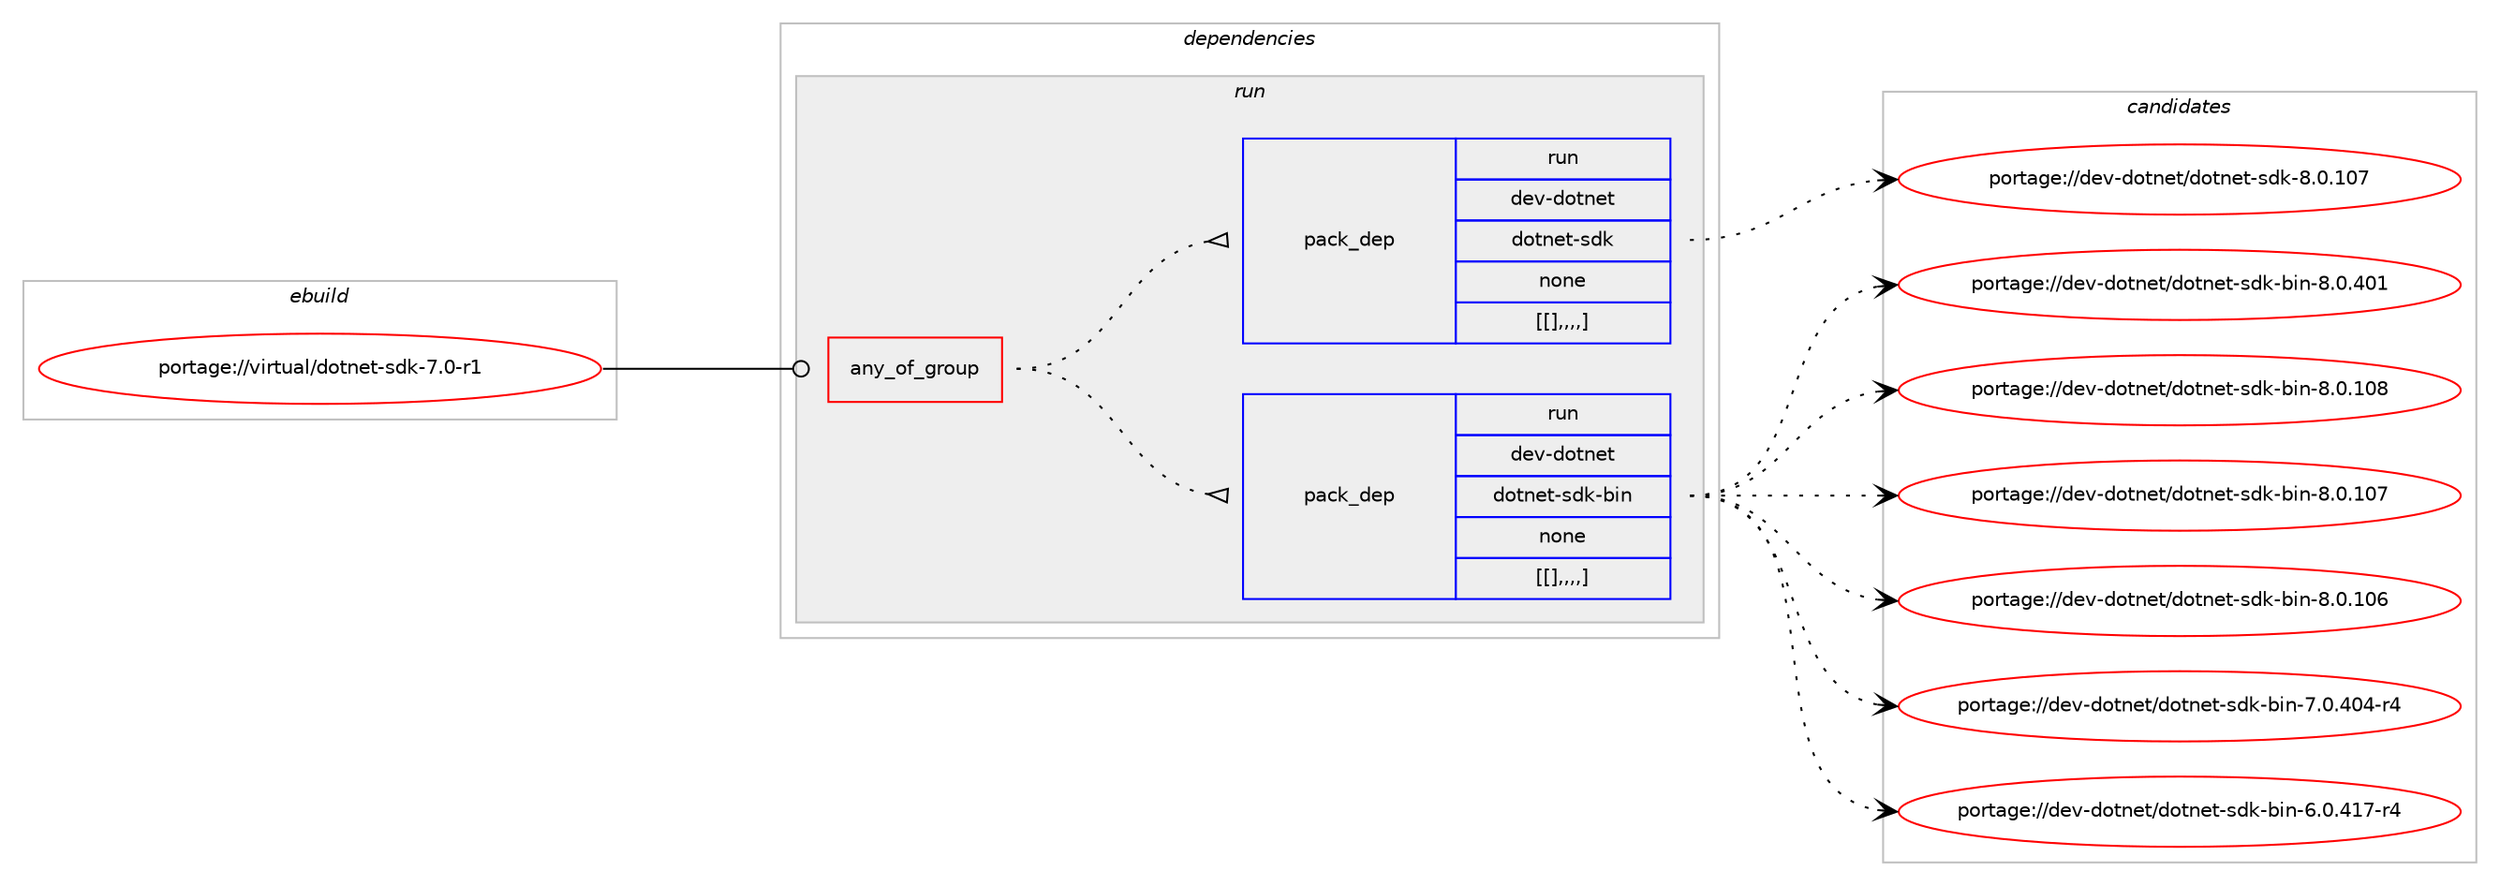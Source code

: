 digraph prolog {

# *************
# Graph options
# *************

newrank=true;
concentrate=true;
compound=true;
graph [rankdir=LR,fontname=Helvetica,fontsize=10,ranksep=1.5];#, ranksep=2.5, nodesep=0.2];
edge  [arrowhead=vee];
node  [fontname=Helvetica,fontsize=10];

# **********
# The ebuild
# **********

subgraph cluster_leftcol {
color=gray;
label=<<i>ebuild</i>>;
id [label="portage://virtual/dotnet-sdk-7.0-r1", color=red, width=4, href="../virtual/dotnet-sdk-7.0-r1.svg"];
}

# ****************
# The dependencies
# ****************

subgraph cluster_midcol {
color=gray;
label=<<i>dependencies</i>>;
subgraph cluster_compile {
fillcolor="#eeeeee";
style=filled;
label=<<i>compile</i>>;
}
subgraph cluster_compileandrun {
fillcolor="#eeeeee";
style=filled;
label=<<i>compile and run</i>>;
}
subgraph cluster_run {
fillcolor="#eeeeee";
style=filled;
label=<<i>run</i>>;
subgraph any2845 {
dependency457344 [label=<<TABLE BORDER="0" CELLBORDER="1" CELLSPACING="0" CELLPADDING="4"><TR><TD CELLPADDING="10">any_of_group</TD></TR></TABLE>>, shape=none, color=red];subgraph pack330652 {
dependency457345 [label=<<TABLE BORDER="0" CELLBORDER="1" CELLSPACING="0" CELLPADDING="4" WIDTH="220"><TR><TD ROWSPAN="6" CELLPADDING="30">pack_dep</TD></TR><TR><TD WIDTH="110">run</TD></TR><TR><TD>dev-dotnet</TD></TR><TR><TD>dotnet-sdk-bin</TD></TR><TR><TD>none</TD></TR><TR><TD>[[],,,,]</TD></TR></TABLE>>, shape=none, color=blue];
}
dependency457344:e -> dependency457345:w [weight=20,style="dotted",arrowhead="oinv"];
subgraph pack330653 {
dependency457346 [label=<<TABLE BORDER="0" CELLBORDER="1" CELLSPACING="0" CELLPADDING="4" WIDTH="220"><TR><TD ROWSPAN="6" CELLPADDING="30">pack_dep</TD></TR><TR><TD WIDTH="110">run</TD></TR><TR><TD>dev-dotnet</TD></TR><TR><TD>dotnet-sdk</TD></TR><TR><TD>none</TD></TR><TR><TD>[[],,,,]</TD></TR></TABLE>>, shape=none, color=blue];
}
dependency457344:e -> dependency457346:w [weight=20,style="dotted",arrowhead="oinv"];
}
id:e -> dependency457344:w [weight=20,style="solid",arrowhead="odot"];
}
}

# **************
# The candidates
# **************

subgraph cluster_choices {
rank=same;
color=gray;
label=<<i>candidates</i>>;

subgraph choice330652 {
color=black;
nodesep=1;
choice10010111845100111116110101116471001111161101011164511510010745981051104556464846524849 [label="portage://dev-dotnet/dotnet-sdk-bin-8.0.401", color=red, width=4,href="../dev-dotnet/dotnet-sdk-bin-8.0.401.svg"];
choice10010111845100111116110101116471001111161101011164511510010745981051104556464846494856 [label="portage://dev-dotnet/dotnet-sdk-bin-8.0.108", color=red, width=4,href="../dev-dotnet/dotnet-sdk-bin-8.0.108.svg"];
choice10010111845100111116110101116471001111161101011164511510010745981051104556464846494855 [label="portage://dev-dotnet/dotnet-sdk-bin-8.0.107", color=red, width=4,href="../dev-dotnet/dotnet-sdk-bin-8.0.107.svg"];
choice10010111845100111116110101116471001111161101011164511510010745981051104556464846494854 [label="portage://dev-dotnet/dotnet-sdk-bin-8.0.106", color=red, width=4,href="../dev-dotnet/dotnet-sdk-bin-8.0.106.svg"];
choice100101118451001111161101011164710011111611010111645115100107459810511045554648465248524511452 [label="portage://dev-dotnet/dotnet-sdk-bin-7.0.404-r4", color=red, width=4,href="../dev-dotnet/dotnet-sdk-bin-7.0.404-r4.svg"];
choice100101118451001111161101011164710011111611010111645115100107459810511045544648465249554511452 [label="portage://dev-dotnet/dotnet-sdk-bin-6.0.417-r4", color=red, width=4,href="../dev-dotnet/dotnet-sdk-bin-6.0.417-r4.svg"];
dependency457345:e -> choice10010111845100111116110101116471001111161101011164511510010745981051104556464846524849:w [style=dotted,weight="100"];
dependency457345:e -> choice10010111845100111116110101116471001111161101011164511510010745981051104556464846494856:w [style=dotted,weight="100"];
dependency457345:e -> choice10010111845100111116110101116471001111161101011164511510010745981051104556464846494855:w [style=dotted,weight="100"];
dependency457345:e -> choice10010111845100111116110101116471001111161101011164511510010745981051104556464846494854:w [style=dotted,weight="100"];
dependency457345:e -> choice100101118451001111161101011164710011111611010111645115100107459810511045554648465248524511452:w [style=dotted,weight="100"];
dependency457345:e -> choice100101118451001111161101011164710011111611010111645115100107459810511045544648465249554511452:w [style=dotted,weight="100"];
}
subgraph choice330653 {
color=black;
nodesep=1;
choice1001011184510011111611010111647100111116110101116451151001074556464846494855 [label="portage://dev-dotnet/dotnet-sdk-8.0.107", color=red, width=4,href="../dev-dotnet/dotnet-sdk-8.0.107.svg"];
dependency457346:e -> choice1001011184510011111611010111647100111116110101116451151001074556464846494855:w [style=dotted,weight="100"];
}
}

}
